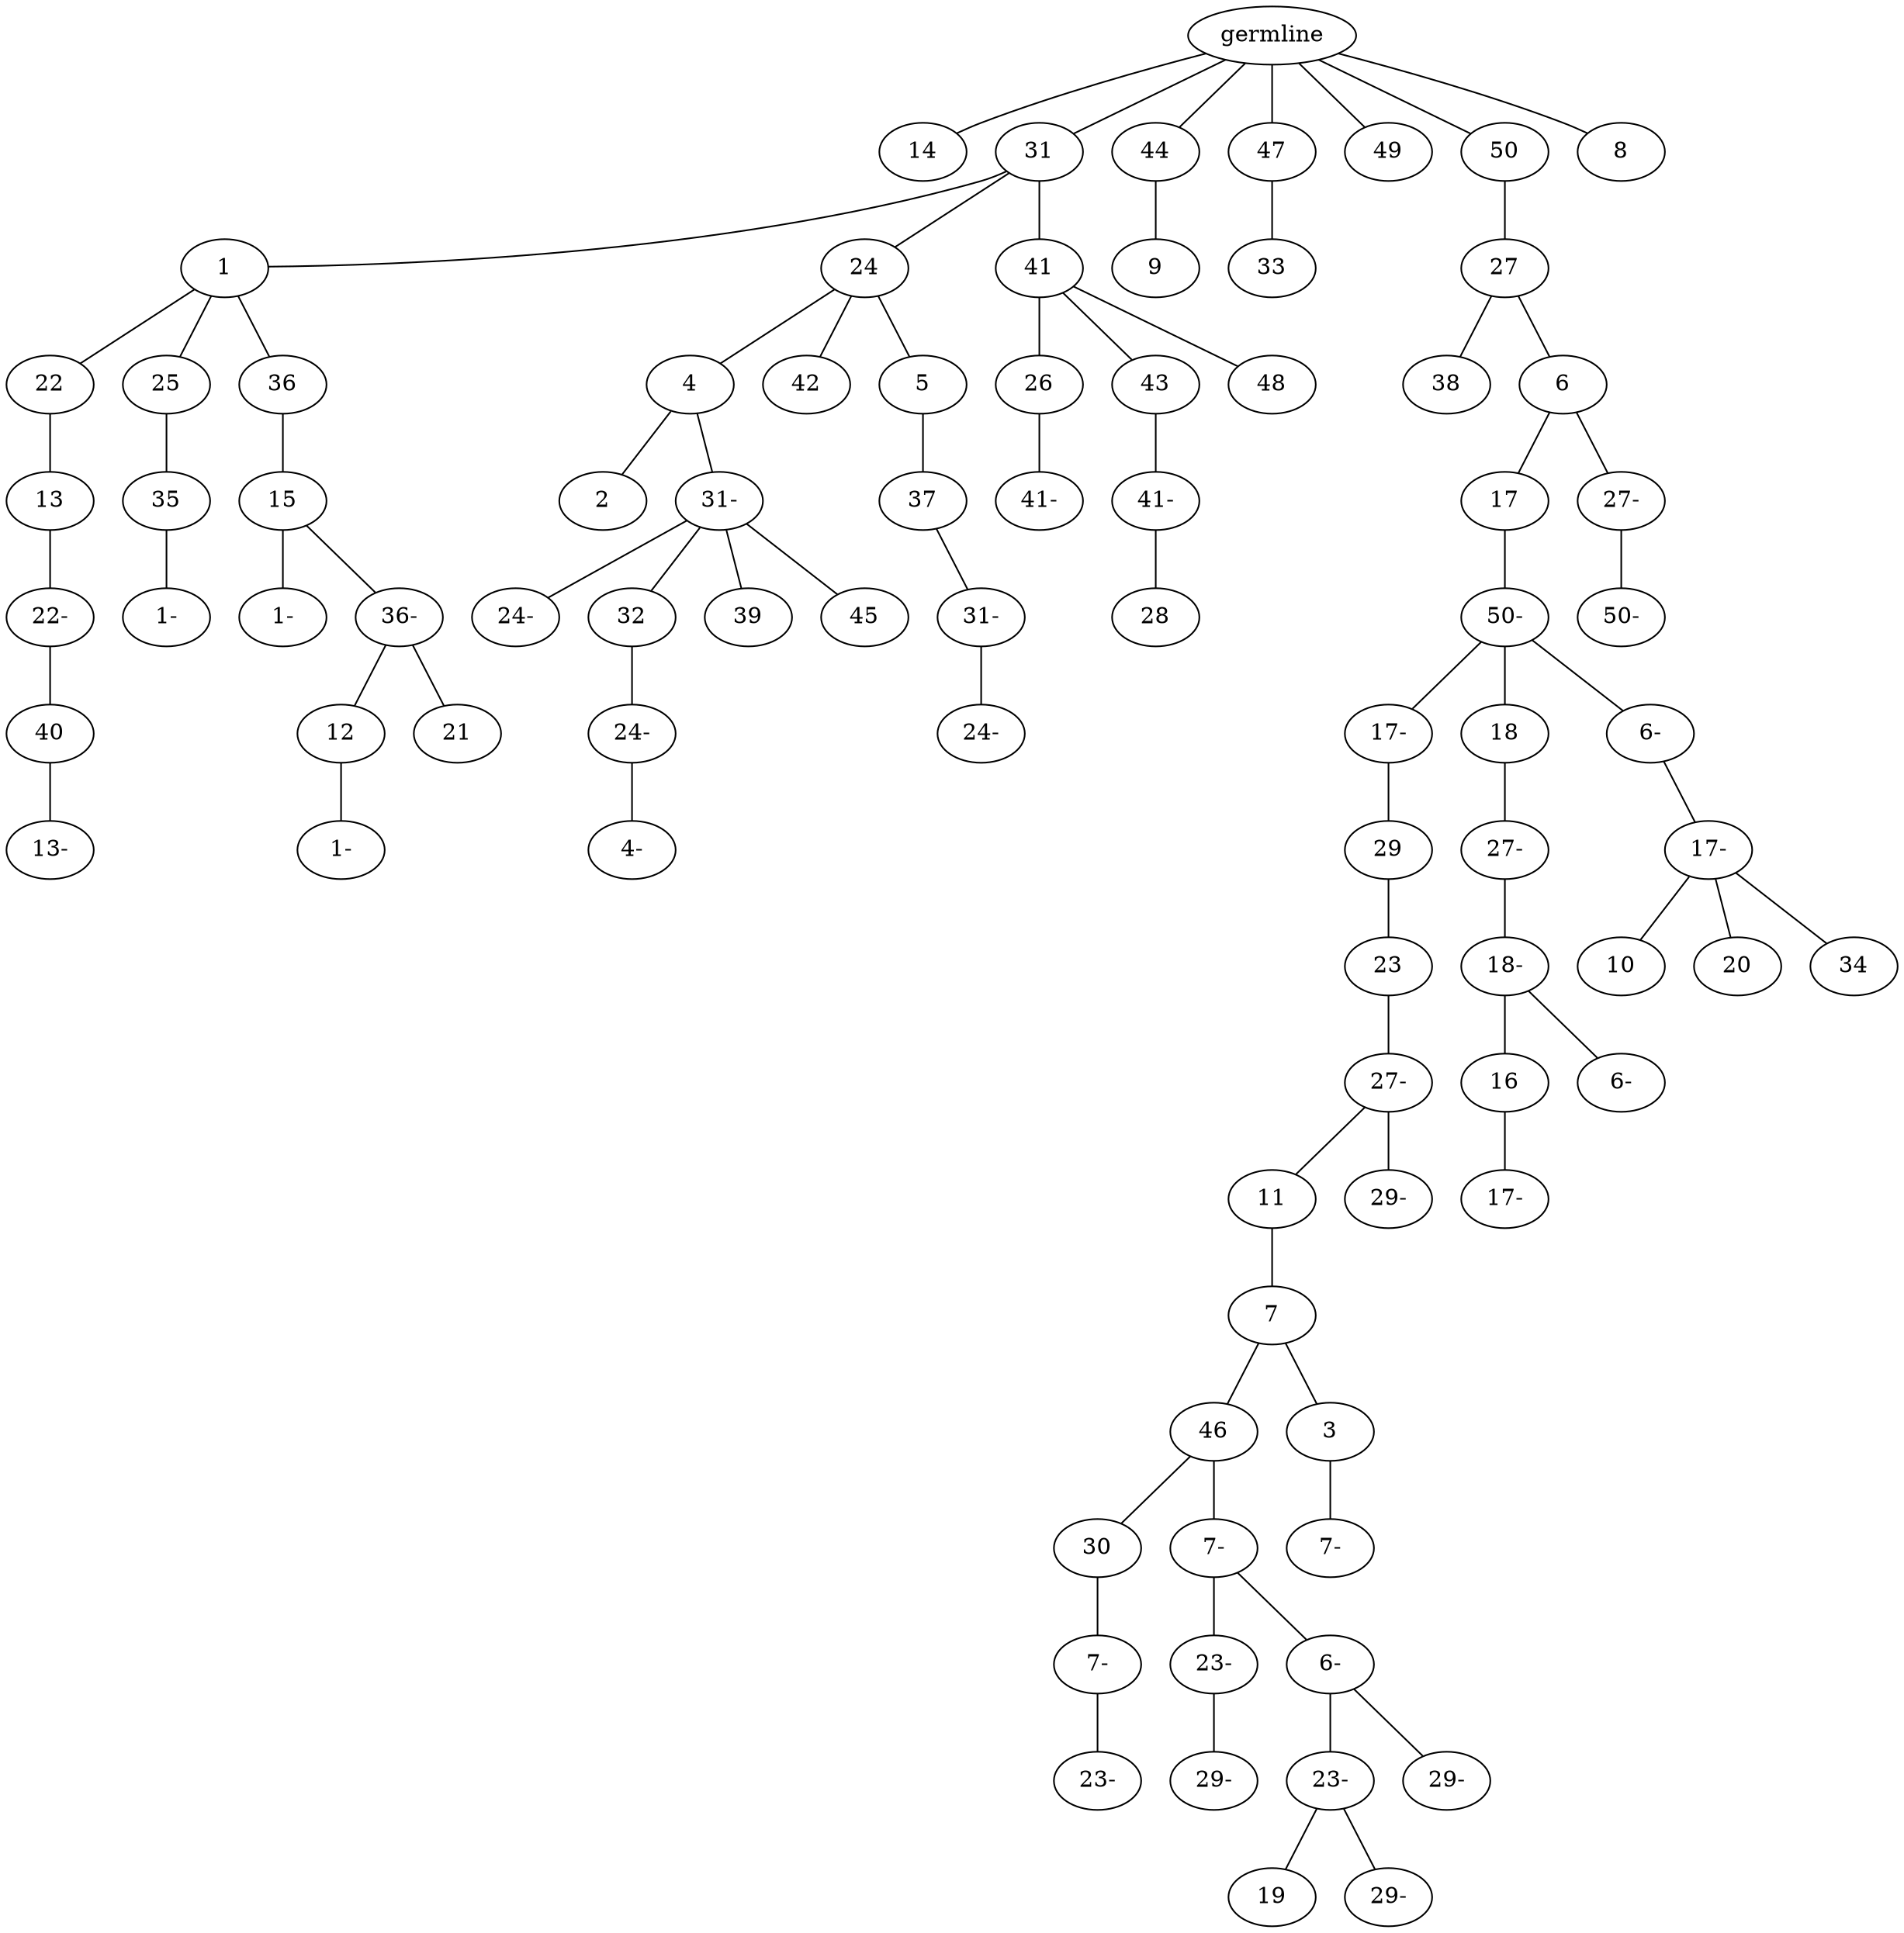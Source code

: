 graph tree {
    "140202933899856" [label="germline"];
    "140202933222704" [label="14"];
    "140202933222272" [label="31"];
    "140202933220448" [label="1"];
    "140202932980800" [label="22"];
    "140202932979408" [label="13"];
    "140202933464800" [label="22-"];
    "140202933463648" [label="40"];
    "140202933464896" [label="13-"];
    "140202932978112" [label="25"];
    "140202933279280" [label="35"];
    "140202933462592" [label="1-"];
    "140202932979504" [label="36"];
    "140202933461200" [label="15"];
    "140202933461632" [label="1-"];
    "140202933464272" [label="36-"];
    "140202933461440" [label="12"];
    "140202933464224" [label="1-"];
    "140202933461344" [label="21"];
    "140202933222800" [label="24"];
    "140202932978160" [label="4"];
    "140202933461872" [label="2"];
    "140202933461824" [label="31-"];
    "140202933462544" [label="24-"];
    "140202933462880" [label="32"];
    "140202933464704" [label="24-"];
    "140202933462688" [label="4-"];
    "140202933462016" [label="39"];
    "140202933464656" [label="45"];
    "140202933463456" [label="42"];
    "140202933464752" [label="5"];
    "140202933461680" [label="37"];
    "140202933463312" [label="31-"];
    "140202933462784" [label="24-"];
    "140202933554240" [label="41"];
    "140202933462352" [label="26"];
    "140202933463600" [label="41-"];
    "140202933463408" [label="43"];
    "140202933463072" [label="41-"];
    "140202933461104" [label="28"];
    "140202933461248" [label="48"];
    "140202933221984" [label="44"];
    "140202933220976" [label="9"];
    "140202933222608" [label="47"];
    "140202933461152" [label="33"];
    "140202933220304" [label="49"];
    "140202933220544" [label="50"];
    "140202933463552" [label="27"];
    "140202933462208" [label="38"];
    "140202933464464" [label="6"];
    "140202931707520" [label="17"];
    "140202931704736" [label="50-"];
    "140202931706032" [label="17-"];
    "140202931704976" [label="29"];
    "140202931704496" [label="23"];
    "140202931706992" [label="27-"];
    "140202931705072" [label="11"];
    "140202931706416" [label="7"];
    "140202931705456" [label="46"];
    "140202931706080" [label="30"];
    "140202931707328" [label="7-"];
    "140202931707088" [label="23-"];
    "140202931707616" [label="7-"];
    "140202931706320" [label="23-"];
    "140202933852912" [label="29-"];
    "140202931706464" [label="6-"];
    "140202933682720" [label="23-"];
    "140202933682672" [label="19"];
    "140202933682240" [label="29-"];
    "140202933683344" [label="29-"];
    "140202931707184" [label="3"];
    "140202931707808" [label="7-"];
    "140202931704160" [label="29-"];
    "140202931705840" [label="18"];
    "140202931706704" [label="27-"];
    "140202931706848" [label="18-"];
    "140202931707472" [label="16"];
    "140202931706896" [label="17-"];
    "140202931705888" [label="6-"];
    "140202931707376" [label="6-"];
    "140202931706512" [label="17-"];
    "140202931705936" [label="10"];
    "140202931705408" [label="20"];
    "140202931707232" [label="34"];
    "140202931706368" [label="27-"];
    "140202931707424" [label="50-"];
    "140202933464848" [label="8"];
    "140202933899856" -- "140202933222704";
    "140202933899856" -- "140202933222272";
    "140202933899856" -- "140202933221984";
    "140202933899856" -- "140202933222608";
    "140202933899856" -- "140202933220304";
    "140202933899856" -- "140202933220544";
    "140202933899856" -- "140202933464848";
    "140202933222272" -- "140202933220448";
    "140202933222272" -- "140202933222800";
    "140202933222272" -- "140202933554240";
    "140202933220448" -- "140202932980800";
    "140202933220448" -- "140202932978112";
    "140202933220448" -- "140202932979504";
    "140202932980800" -- "140202932979408";
    "140202932979408" -- "140202933464800";
    "140202933464800" -- "140202933463648";
    "140202933463648" -- "140202933464896";
    "140202932978112" -- "140202933279280";
    "140202933279280" -- "140202933462592";
    "140202932979504" -- "140202933461200";
    "140202933461200" -- "140202933461632";
    "140202933461200" -- "140202933464272";
    "140202933464272" -- "140202933461440";
    "140202933464272" -- "140202933461344";
    "140202933461440" -- "140202933464224";
    "140202933222800" -- "140202932978160";
    "140202933222800" -- "140202933463456";
    "140202933222800" -- "140202933464752";
    "140202932978160" -- "140202933461872";
    "140202932978160" -- "140202933461824";
    "140202933461824" -- "140202933462544";
    "140202933461824" -- "140202933462880";
    "140202933461824" -- "140202933462016";
    "140202933461824" -- "140202933464656";
    "140202933462880" -- "140202933464704";
    "140202933464704" -- "140202933462688";
    "140202933464752" -- "140202933461680";
    "140202933461680" -- "140202933463312";
    "140202933463312" -- "140202933462784";
    "140202933554240" -- "140202933462352";
    "140202933554240" -- "140202933463408";
    "140202933554240" -- "140202933461248";
    "140202933462352" -- "140202933463600";
    "140202933463408" -- "140202933463072";
    "140202933463072" -- "140202933461104";
    "140202933221984" -- "140202933220976";
    "140202933222608" -- "140202933461152";
    "140202933220544" -- "140202933463552";
    "140202933463552" -- "140202933462208";
    "140202933463552" -- "140202933464464";
    "140202933464464" -- "140202931707520";
    "140202933464464" -- "140202931706368";
    "140202931707520" -- "140202931704736";
    "140202931704736" -- "140202931706032";
    "140202931704736" -- "140202931705840";
    "140202931704736" -- "140202931707376";
    "140202931706032" -- "140202931704976";
    "140202931704976" -- "140202931704496";
    "140202931704496" -- "140202931706992";
    "140202931706992" -- "140202931705072";
    "140202931706992" -- "140202931704160";
    "140202931705072" -- "140202931706416";
    "140202931706416" -- "140202931705456";
    "140202931706416" -- "140202931707184";
    "140202931705456" -- "140202931706080";
    "140202931705456" -- "140202931707616";
    "140202931706080" -- "140202931707328";
    "140202931707328" -- "140202931707088";
    "140202931707616" -- "140202931706320";
    "140202931707616" -- "140202931706464";
    "140202931706320" -- "140202933852912";
    "140202931706464" -- "140202933682720";
    "140202931706464" -- "140202933683344";
    "140202933682720" -- "140202933682672";
    "140202933682720" -- "140202933682240";
    "140202931707184" -- "140202931707808";
    "140202931705840" -- "140202931706704";
    "140202931706704" -- "140202931706848";
    "140202931706848" -- "140202931707472";
    "140202931706848" -- "140202931705888";
    "140202931707472" -- "140202931706896";
    "140202931707376" -- "140202931706512";
    "140202931706512" -- "140202931705936";
    "140202931706512" -- "140202931705408";
    "140202931706512" -- "140202931707232";
    "140202931706368" -- "140202931707424";
}
